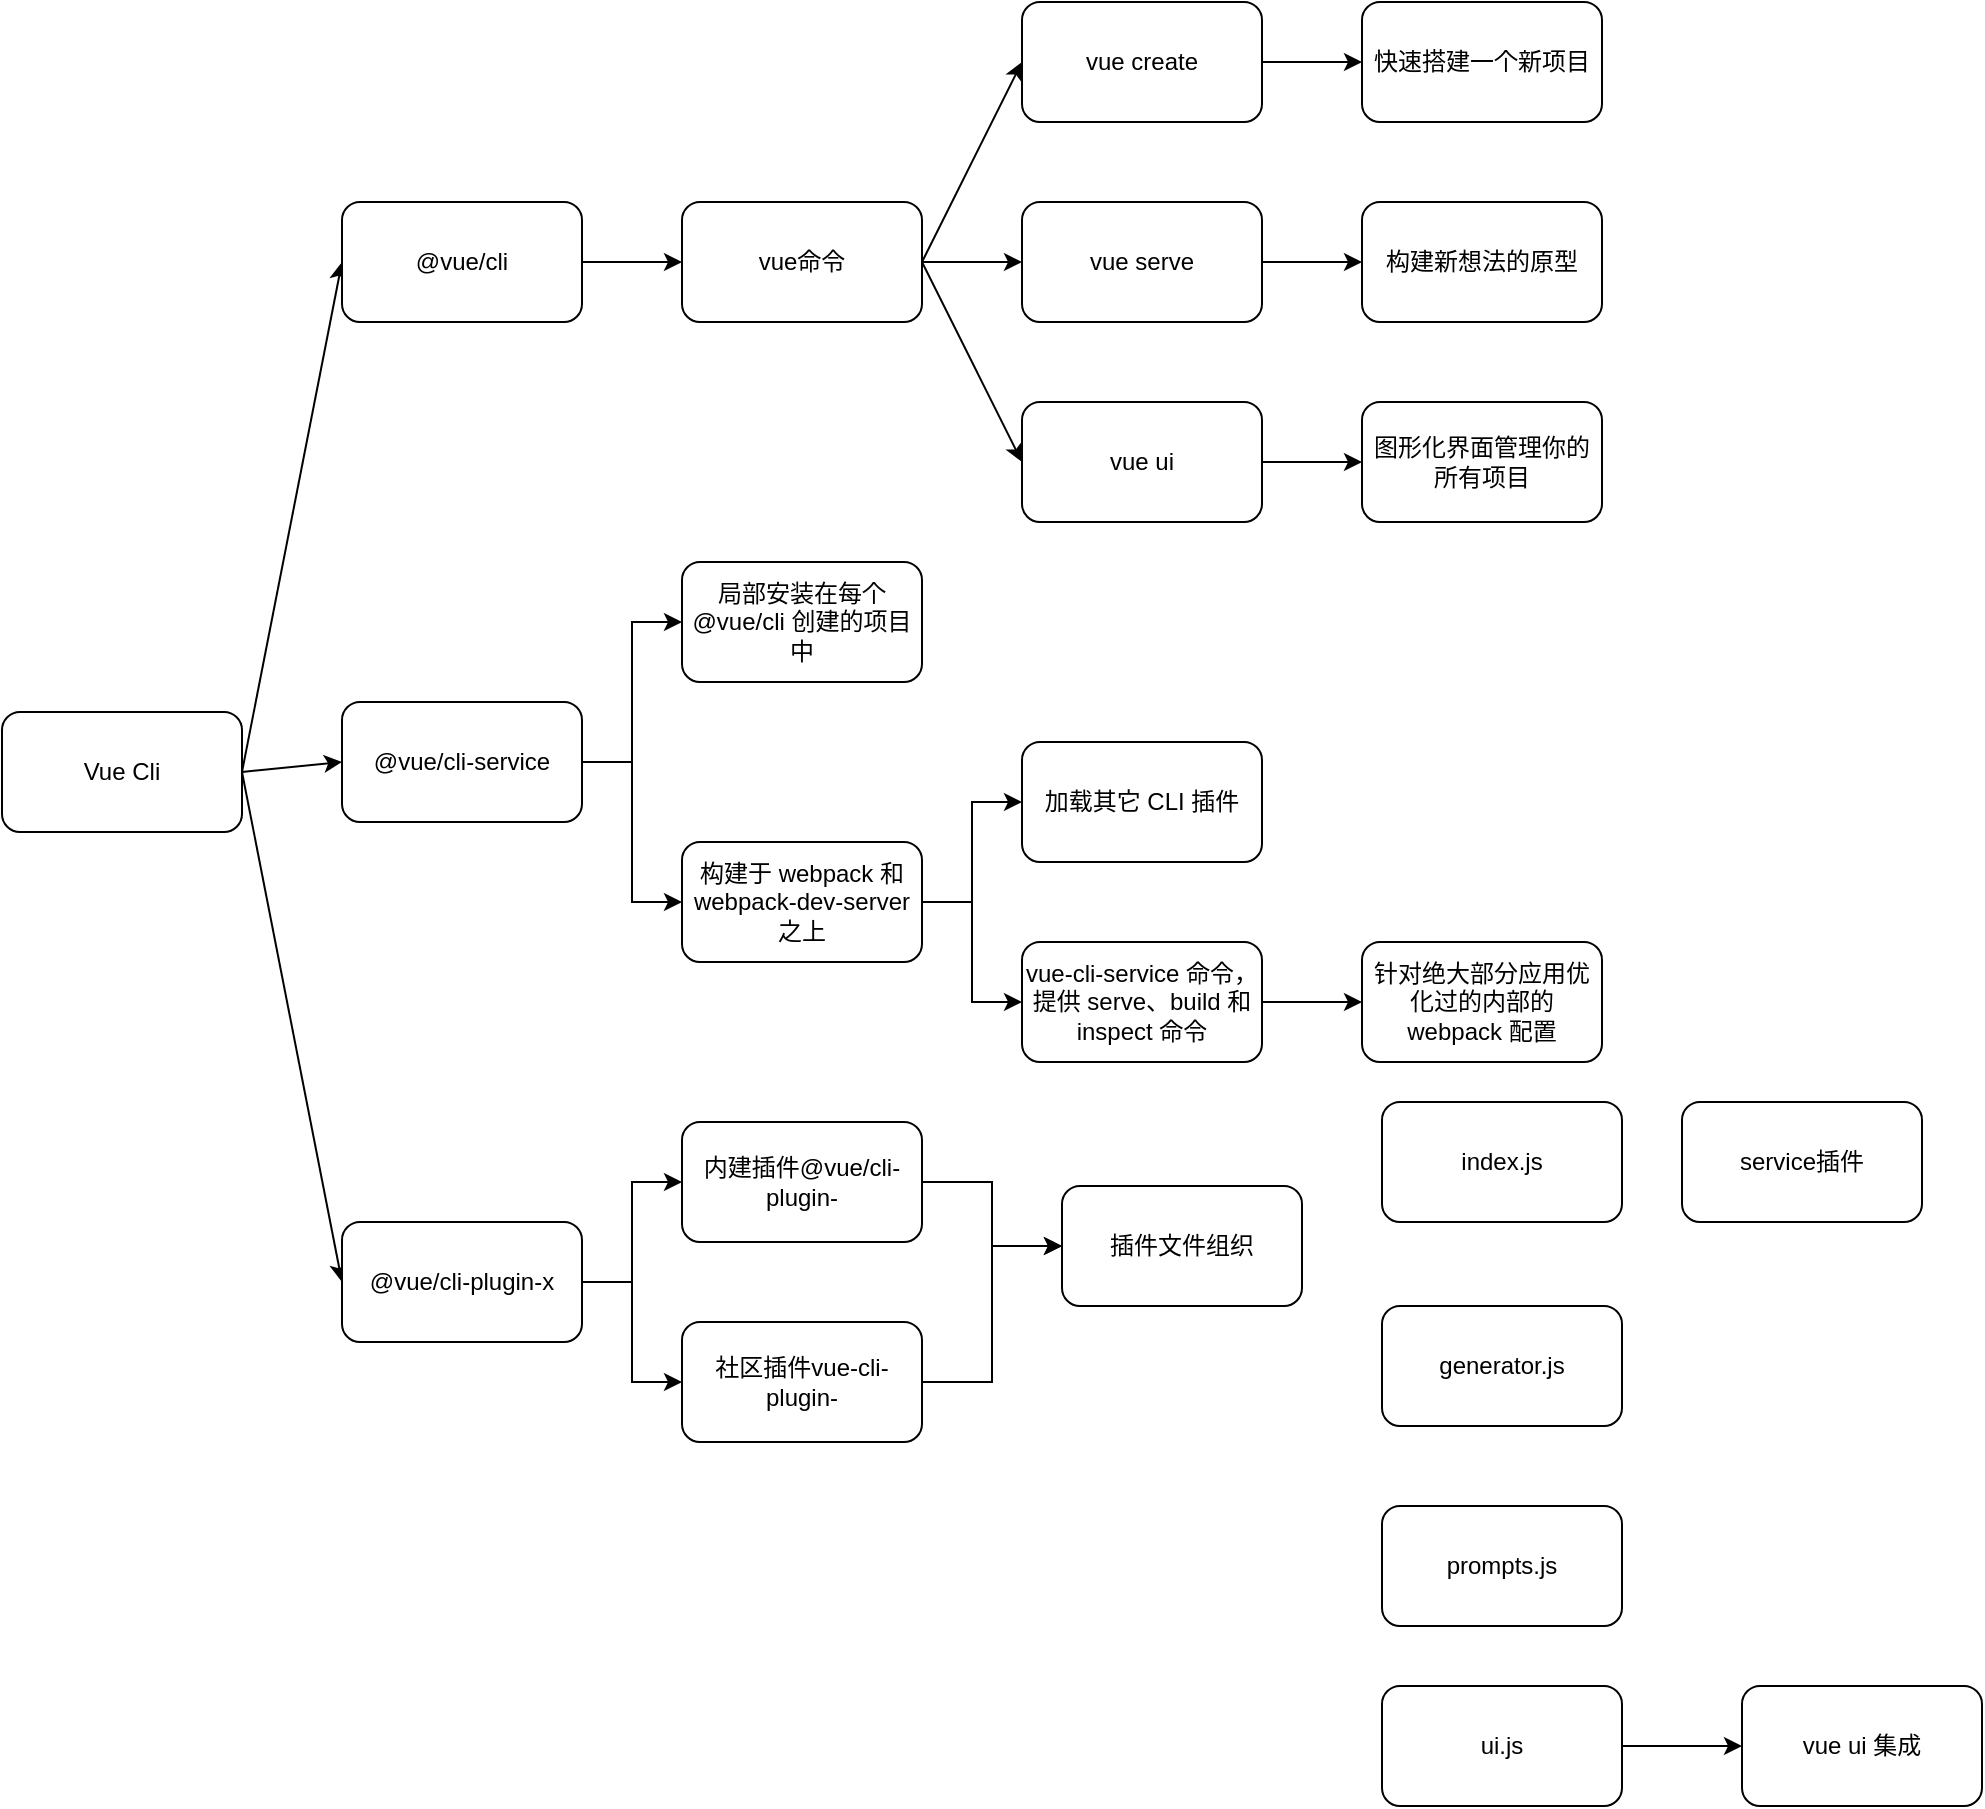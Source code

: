 <mxfile version="15.5.8" type="github">
  <diagram name="Page-1" id="2c0d36ab-eaac-3732-788b-9136903baeff">
    <mxGraphModel dx="1422" dy="762" grid="1" gridSize="10" guides="1" tooltips="1" connect="1" arrows="1" fold="1" page="1" pageScale="1.5" pageWidth="1169" pageHeight="827" background="none" math="0" shadow="0">
      <root>
        <mxCell id="0" />
        <mxCell id="1" parent="0" />
        <mxCell id="ZvWc7zO6iXN7wG1vsNxG-127" style="edgeStyle=orthogonalEdgeStyle;rounded=0;orthogonalLoop=1;jettySize=auto;html=1;exitX=1;exitY=0.5;exitDx=0;exitDy=0;entryX=0;entryY=0.5;entryDx=0;entryDy=0;noEdgeStyle=1;orthogonal=1;" parent="1" source="ZvWc7zO6iXN7wG1vsNxG-123" target="ZvWc7zO6iXN7wG1vsNxG-124" edge="1">
          <mxGeometry relative="1" as="geometry" />
        </mxCell>
        <mxCell id="ZvWc7zO6iXN7wG1vsNxG-128" style="edgeStyle=orthogonalEdgeStyle;rounded=0;orthogonalLoop=1;jettySize=auto;html=1;exitX=1;exitY=0.5;exitDx=0;exitDy=0;entryX=0;entryY=0.5;entryDx=0;entryDy=0;noEdgeStyle=1;orthogonal=1;" parent="1" source="ZvWc7zO6iXN7wG1vsNxG-123" target="ZvWc7zO6iXN7wG1vsNxG-125" edge="1">
          <mxGeometry relative="1" as="geometry" />
        </mxCell>
        <mxCell id="ZvWc7zO6iXN7wG1vsNxG-129" style="edgeStyle=orthogonalEdgeStyle;rounded=0;orthogonalLoop=1;jettySize=auto;html=1;exitX=1;exitY=0.5;exitDx=0;exitDy=0;entryX=0;entryY=0.5;entryDx=0;entryDy=0;noEdgeStyle=1;orthogonal=1;" parent="1" source="ZvWc7zO6iXN7wG1vsNxG-123" target="ZvWc7zO6iXN7wG1vsNxG-126" edge="1">
          <mxGeometry relative="1" as="geometry" />
        </mxCell>
        <mxCell id="ZvWc7zO6iXN7wG1vsNxG-123" value="Vue Cli" style="rounded=1;whiteSpace=wrap;html=1;" parent="1" vertex="1">
          <mxGeometry x="150" y="503" width="120" height="60" as="geometry" />
        </mxCell>
        <mxCell id="ZvWc7zO6iXN7wG1vsNxG-137" style="edgeStyle=orthogonalEdgeStyle;rounded=0;orthogonalLoop=1;jettySize=auto;html=1;exitX=1;exitY=0.5;exitDx=0;exitDy=0;entryX=0;entryY=0.5;entryDx=0;entryDy=0;noEdgeStyle=1;orthogonal=1;" parent="1" source="ZvWc7zO6iXN7wG1vsNxG-124" target="ZvWc7zO6iXN7wG1vsNxG-132" edge="1">
          <mxGeometry relative="1" as="geometry" />
        </mxCell>
        <mxCell id="ZvWc7zO6iXN7wG1vsNxG-124" value="@vue/cli" style="rounded=1;whiteSpace=wrap;html=1;" parent="1" vertex="1">
          <mxGeometry x="320" y="248" width="120" height="60" as="geometry" />
        </mxCell>
        <mxCell id="ZvWc7zO6iXN7wG1vsNxG-145" value="" style="edgeStyle=orthogonalEdgeStyle;rounded=0;orthogonalLoop=1;jettySize=auto;html=1;entryX=0;entryY=0.5;entryDx=0;entryDy=0;" parent="1" source="ZvWc7zO6iXN7wG1vsNxG-125" target="ZvWc7zO6iXN7wG1vsNxG-146" edge="1">
          <mxGeometry relative="1" as="geometry">
            <mxPoint x="520" y="230" as="targetPoint" />
          </mxGeometry>
        </mxCell>
        <mxCell id="ZvWc7zO6iXN7wG1vsNxG-148" style="edgeStyle=orthogonalEdgeStyle;rounded=0;orthogonalLoop=1;jettySize=auto;html=1;exitX=1;exitY=0.5;exitDx=0;exitDy=0;entryX=0;entryY=0.5;entryDx=0;entryDy=0;" parent="1" source="ZvWc7zO6iXN7wG1vsNxG-125" target="ZvWc7zO6iXN7wG1vsNxG-147" edge="1">
          <mxGeometry relative="1" as="geometry" />
        </mxCell>
        <mxCell id="ZvWc7zO6iXN7wG1vsNxG-125" value="@vue/cli-service" style="rounded=1;whiteSpace=wrap;html=1;" parent="1" vertex="1">
          <mxGeometry x="320" y="498" width="120" height="60" as="geometry" />
        </mxCell>
        <mxCell id="FP2wUxU0o3MczKa44YQf-8" style="edgeStyle=orthogonalEdgeStyle;rounded=0;orthogonalLoop=1;jettySize=auto;html=1;exitX=1;exitY=0.5;exitDx=0;exitDy=0;" parent="1" source="ZvWc7zO6iXN7wG1vsNxG-126" target="FP2wUxU0o3MczKa44YQf-6" edge="1">
          <mxGeometry relative="1" as="geometry" />
        </mxCell>
        <mxCell id="FP2wUxU0o3MczKa44YQf-9" style="edgeStyle=orthogonalEdgeStyle;rounded=0;orthogonalLoop=1;jettySize=auto;html=1;exitX=1;exitY=0.5;exitDx=0;exitDy=0;entryX=0;entryY=0.5;entryDx=0;entryDy=0;" parent="1" source="ZvWc7zO6iXN7wG1vsNxG-126" target="FP2wUxU0o3MczKa44YQf-7" edge="1">
          <mxGeometry relative="1" as="geometry" />
        </mxCell>
        <mxCell id="ZvWc7zO6iXN7wG1vsNxG-126" value="@vue/cli-plugin-x" style="rounded=1;whiteSpace=wrap;html=1;" parent="1" vertex="1">
          <mxGeometry x="320" y="758" width="120" height="60" as="geometry" />
        </mxCell>
        <mxCell id="ZvWc7zO6iXN7wG1vsNxG-142" style="edgeStyle=orthogonalEdgeStyle;rounded=0;orthogonalLoop=1;jettySize=auto;html=1;exitX=1;exitY=0.5;exitDx=0;exitDy=0;" parent="1" source="ZvWc7zO6iXN7wG1vsNxG-130" target="ZvWc7zO6iXN7wG1vsNxG-140" edge="1">
          <mxGeometry relative="1" as="geometry" />
        </mxCell>
        <mxCell id="ZvWc7zO6iXN7wG1vsNxG-130" value="vue serve" style="rounded=1;whiteSpace=wrap;html=1;" parent="1" vertex="1">
          <mxGeometry x="660" y="248" width="120" height="60" as="geometry" />
        </mxCell>
        <mxCell id="ZvWc7zO6iXN7wG1vsNxG-139" style="edgeStyle=orthogonalEdgeStyle;rounded=0;orthogonalLoop=1;jettySize=auto;html=1;exitX=1;exitY=0.5;exitDx=0;exitDy=0;entryX=0;entryY=0.5;entryDx=0;entryDy=0;" parent="1" source="ZvWc7zO6iXN7wG1vsNxG-131" target="ZvWc7zO6iXN7wG1vsNxG-138" edge="1">
          <mxGeometry relative="1" as="geometry" />
        </mxCell>
        <mxCell id="ZvWc7zO6iXN7wG1vsNxG-131" value="vue create" style="rounded=1;whiteSpace=wrap;html=1;" parent="1" vertex="1">
          <mxGeometry x="660" y="148" width="120" height="60" as="geometry" />
        </mxCell>
        <mxCell id="ZvWc7zO6iXN7wG1vsNxG-134" style="edgeStyle=orthogonalEdgeStyle;rounded=0;orthogonalLoop=1;jettySize=auto;html=1;exitX=1;exitY=0.5;exitDx=0;exitDy=0;entryX=0;entryY=0.5;entryDx=0;entryDy=0;noEdgeStyle=1;orthogonal=1;" parent="1" source="ZvWc7zO6iXN7wG1vsNxG-132" target="ZvWc7zO6iXN7wG1vsNxG-131" edge="1">
          <mxGeometry relative="1" as="geometry" />
        </mxCell>
        <mxCell id="ZvWc7zO6iXN7wG1vsNxG-135" style="edgeStyle=orthogonalEdgeStyle;rounded=0;orthogonalLoop=1;jettySize=auto;html=1;exitX=1;exitY=0.5;exitDx=0;exitDy=0;entryX=0;entryY=0.5;entryDx=0;entryDy=0;noEdgeStyle=1;orthogonal=1;" parent="1" source="ZvWc7zO6iXN7wG1vsNxG-132" target="ZvWc7zO6iXN7wG1vsNxG-130" edge="1">
          <mxGeometry relative="1" as="geometry" />
        </mxCell>
        <mxCell id="ZvWc7zO6iXN7wG1vsNxG-136" style="edgeStyle=orthogonalEdgeStyle;rounded=0;orthogonalLoop=1;jettySize=auto;html=1;exitX=1;exitY=0.5;exitDx=0;exitDy=0;entryX=0;entryY=0.5;entryDx=0;entryDy=0;noEdgeStyle=1;orthogonal=1;" parent="1" source="ZvWc7zO6iXN7wG1vsNxG-132" target="ZvWc7zO6iXN7wG1vsNxG-133" edge="1">
          <mxGeometry relative="1" as="geometry" />
        </mxCell>
        <mxCell id="ZvWc7zO6iXN7wG1vsNxG-132" value="vue命令" style="rounded=1;whiteSpace=wrap;html=1;" parent="1" vertex="1">
          <mxGeometry x="490" y="248" width="120" height="60" as="geometry" />
        </mxCell>
        <mxCell id="ZvWc7zO6iXN7wG1vsNxG-143" style="edgeStyle=orthogonalEdgeStyle;rounded=0;orthogonalLoop=1;jettySize=auto;html=1;exitX=1;exitY=0.5;exitDx=0;exitDy=0;entryX=0;entryY=0.5;entryDx=0;entryDy=0;" parent="1" source="ZvWc7zO6iXN7wG1vsNxG-133" target="ZvWc7zO6iXN7wG1vsNxG-141" edge="1">
          <mxGeometry relative="1" as="geometry" />
        </mxCell>
        <mxCell id="ZvWc7zO6iXN7wG1vsNxG-133" value="vue ui&lt;br&gt;" style="rounded=1;whiteSpace=wrap;html=1;" parent="1" vertex="1">
          <mxGeometry x="660" y="348" width="120" height="60" as="geometry" />
        </mxCell>
        <mxCell id="ZvWc7zO6iXN7wG1vsNxG-138" value="快速搭建一个新项目" style="rounded=1;whiteSpace=wrap;html=1;" parent="1" vertex="1">
          <mxGeometry x="830" y="148" width="120" height="60" as="geometry" />
        </mxCell>
        <mxCell id="ZvWc7zO6iXN7wG1vsNxG-140" value="构建新想法的原型" style="rounded=1;whiteSpace=wrap;html=1;" parent="1" vertex="1">
          <mxGeometry x="830" y="248" width="120" height="60" as="geometry" />
        </mxCell>
        <mxCell id="ZvWc7zO6iXN7wG1vsNxG-141" value="图形化界面管理你的所有项目" style="rounded=1;whiteSpace=wrap;html=1;" parent="1" vertex="1">
          <mxGeometry x="830" y="348" width="120" height="60" as="geometry" />
        </mxCell>
        <mxCell id="ZvWc7zO6iXN7wG1vsNxG-146" value="局部安装在每个 @vue/cli 创建的项目中" style="rounded=1;whiteSpace=wrap;html=1;" parent="1" vertex="1">
          <mxGeometry x="490" y="428" width="120" height="60" as="geometry" />
        </mxCell>
        <mxCell id="FP2wUxU0o3MczKa44YQf-3" style="edgeStyle=orthogonalEdgeStyle;rounded=0;orthogonalLoop=1;jettySize=auto;html=1;exitX=1;exitY=0.5;exitDx=0;exitDy=0;entryX=0;entryY=0.5;entryDx=0;entryDy=0;" parent="1" source="ZvWc7zO6iXN7wG1vsNxG-147" target="ZvWc7zO6iXN7wG1vsNxG-149" edge="1">
          <mxGeometry relative="1" as="geometry" />
        </mxCell>
        <mxCell id="FP2wUxU0o3MczKa44YQf-4" style="edgeStyle=orthogonalEdgeStyle;rounded=0;orthogonalLoop=1;jettySize=auto;html=1;exitX=1;exitY=0.5;exitDx=0;exitDy=0;entryX=0;entryY=0.5;entryDx=0;entryDy=0;" parent="1" source="ZvWc7zO6iXN7wG1vsNxG-147" target="FP2wUxU0o3MczKa44YQf-1" edge="1">
          <mxGeometry relative="1" as="geometry" />
        </mxCell>
        <mxCell id="ZvWc7zO6iXN7wG1vsNxG-147" value="构建于 webpack 和 webpack-dev-server 之上" style="rounded=1;whiteSpace=wrap;html=1;" parent="1" vertex="1">
          <mxGeometry x="490" y="568" width="120" height="60" as="geometry" />
        </mxCell>
        <mxCell id="ZvWc7zO6iXN7wG1vsNxG-149" value="加载其它 CLI 插件" style="rounded=1;whiteSpace=wrap;html=1;" parent="1" vertex="1">
          <mxGeometry x="660" y="518" width="120" height="60" as="geometry" />
        </mxCell>
        <mxCell id="FP2wUxU0o3MczKa44YQf-5" style="edgeStyle=orthogonalEdgeStyle;rounded=0;orthogonalLoop=1;jettySize=auto;html=1;exitX=1;exitY=0.5;exitDx=0;exitDy=0;entryX=0;entryY=0.5;entryDx=0;entryDy=0;" parent="1" source="FP2wUxU0o3MczKa44YQf-1" target="FP2wUxU0o3MczKa44YQf-2" edge="1">
          <mxGeometry relative="1" as="geometry" />
        </mxCell>
        <mxCell id="FP2wUxU0o3MczKa44YQf-1" value="vue-cli-service 命令，提供 serve、build 和 inspect 命令" style="rounded=1;whiteSpace=wrap;html=1;" parent="1" vertex="1">
          <mxGeometry x="660" y="618" width="120" height="60" as="geometry" />
        </mxCell>
        <mxCell id="FP2wUxU0o3MczKa44YQf-2" value="针对绝大部分应用优化过的内部的 webpack 配置" style="rounded=1;whiteSpace=wrap;html=1;" parent="1" vertex="1">
          <mxGeometry x="830" y="618" width="120" height="60" as="geometry" />
        </mxCell>
        <mxCell id="H516AK7WeYCnwf0s0PQc-2" style="edgeStyle=orthogonalEdgeStyle;rounded=0;orthogonalLoop=1;jettySize=auto;html=1;exitX=1;exitY=0.5;exitDx=0;exitDy=0;entryX=0;entryY=0.5;entryDx=0;entryDy=0;" edge="1" parent="1" source="FP2wUxU0o3MczKa44YQf-6" target="H516AK7WeYCnwf0s0PQc-1">
          <mxGeometry relative="1" as="geometry" />
        </mxCell>
        <mxCell id="FP2wUxU0o3MczKa44YQf-6" value="内建插件@vue/cli-plugin-" style="rounded=1;whiteSpace=wrap;html=1;" parent="1" vertex="1">
          <mxGeometry x="490" y="708" width="120" height="60" as="geometry" />
        </mxCell>
        <mxCell id="H516AK7WeYCnwf0s0PQc-3" style="edgeStyle=orthogonalEdgeStyle;rounded=0;orthogonalLoop=1;jettySize=auto;html=1;exitX=1;exitY=0.5;exitDx=0;exitDy=0;entryX=0;entryY=0.5;entryDx=0;entryDy=0;" edge="1" parent="1" source="FP2wUxU0o3MczKa44YQf-7" target="H516AK7WeYCnwf0s0PQc-1">
          <mxGeometry relative="1" as="geometry" />
        </mxCell>
        <mxCell id="FP2wUxU0o3MczKa44YQf-7" value="社区插件vue-cli-plugin-" style="rounded=1;whiteSpace=wrap;html=1;" parent="1" vertex="1">
          <mxGeometry x="490" y="808" width="120" height="60" as="geometry" />
        </mxCell>
        <mxCell id="H516AK7WeYCnwf0s0PQc-1" value="插件文件组织" style="rounded=1;whiteSpace=wrap;html=1;" vertex="1" parent="1">
          <mxGeometry x="680" y="740" width="120" height="60" as="geometry" />
        </mxCell>
        <mxCell id="H516AK7WeYCnwf0s0PQc-4" value="generator.js" style="rounded=1;whiteSpace=wrap;html=1;" vertex="1" parent="1">
          <mxGeometry x="840" y="800" width="120" height="60" as="geometry" />
        </mxCell>
        <mxCell id="H516AK7WeYCnwf0s0PQc-5" value="index.js" style="rounded=1;whiteSpace=wrap;html=1;" vertex="1" parent="1">
          <mxGeometry x="840" y="698" width="120" height="60" as="geometry" />
        </mxCell>
        <mxCell id="H516AK7WeYCnwf0s0PQc-6" value="prompts.js" style="rounded=1;whiteSpace=wrap;html=1;" vertex="1" parent="1">
          <mxGeometry x="840" y="900" width="120" height="60" as="geometry" />
        </mxCell>
        <mxCell id="H516AK7WeYCnwf0s0PQc-10" style="edgeStyle=orthogonalEdgeStyle;rounded=0;orthogonalLoop=1;jettySize=auto;html=1;exitX=1;exitY=0.5;exitDx=0;exitDy=0;entryX=0;entryY=0.5;entryDx=0;entryDy=0;" edge="1" parent="1" source="H516AK7WeYCnwf0s0PQc-7" target="H516AK7WeYCnwf0s0PQc-9">
          <mxGeometry relative="1" as="geometry" />
        </mxCell>
        <mxCell id="H516AK7WeYCnwf0s0PQc-7" value="ui.js" style="rounded=1;whiteSpace=wrap;html=1;" vertex="1" parent="1">
          <mxGeometry x="840" y="990" width="120" height="60" as="geometry" />
        </mxCell>
        <mxCell id="H516AK7WeYCnwf0s0PQc-8" value="service插件" style="rounded=1;whiteSpace=wrap;html=1;" vertex="1" parent="1">
          <mxGeometry x="990" y="698" width="120" height="60" as="geometry" />
        </mxCell>
        <mxCell id="H516AK7WeYCnwf0s0PQc-9" value="vue ui 集成" style="rounded=1;whiteSpace=wrap;html=1;" vertex="1" parent="1">
          <mxGeometry x="1020" y="990" width="120" height="60" as="geometry" />
        </mxCell>
      </root>
    </mxGraphModel>
  </diagram>
</mxfile>
